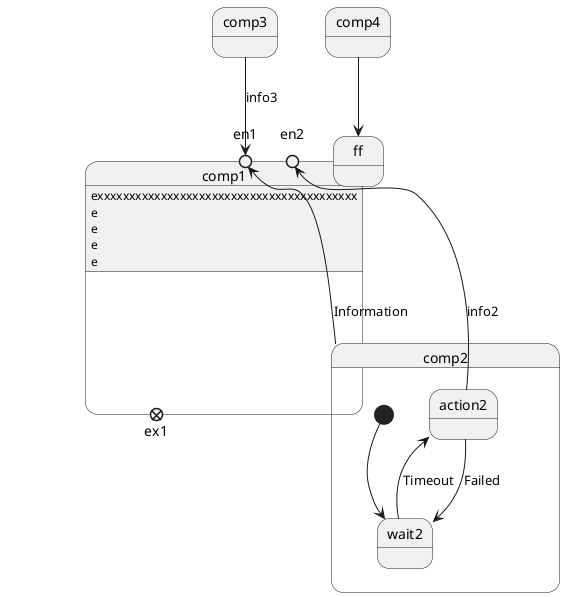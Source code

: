 {
  "sha1": "m6gm10b16q3nj3ytms88ki3ht2vs4gk",
  "insertion": {
    "when": "2024-06-03T18:59:34.955Z",
    "user": "plantuml@gmail.com"
  }
}
@startuml
set separator none
state comp1 {
    comp1: exxxxxxxxxxxxxxxxxxxxxxxxxxxxxxxxxxxxxxxxx
    comp1: e
    comp1: e
    comp1: e
    comp1: e

    state en1 <<entrypoint>>
    state en2 <<entrypoint>>
    state ex1 <<exitpoint>>
}
state comp2 {
    [*] --> wait2
    wait2 -up-> action2: Timeout
    action2 --> wait2: Failed
}
state comp3 {
}
action2 -up-> en2: info2
comp2 -up-> en1: Information
comp3 -down-> en1: info3
comp4 --> ff
@enduml
